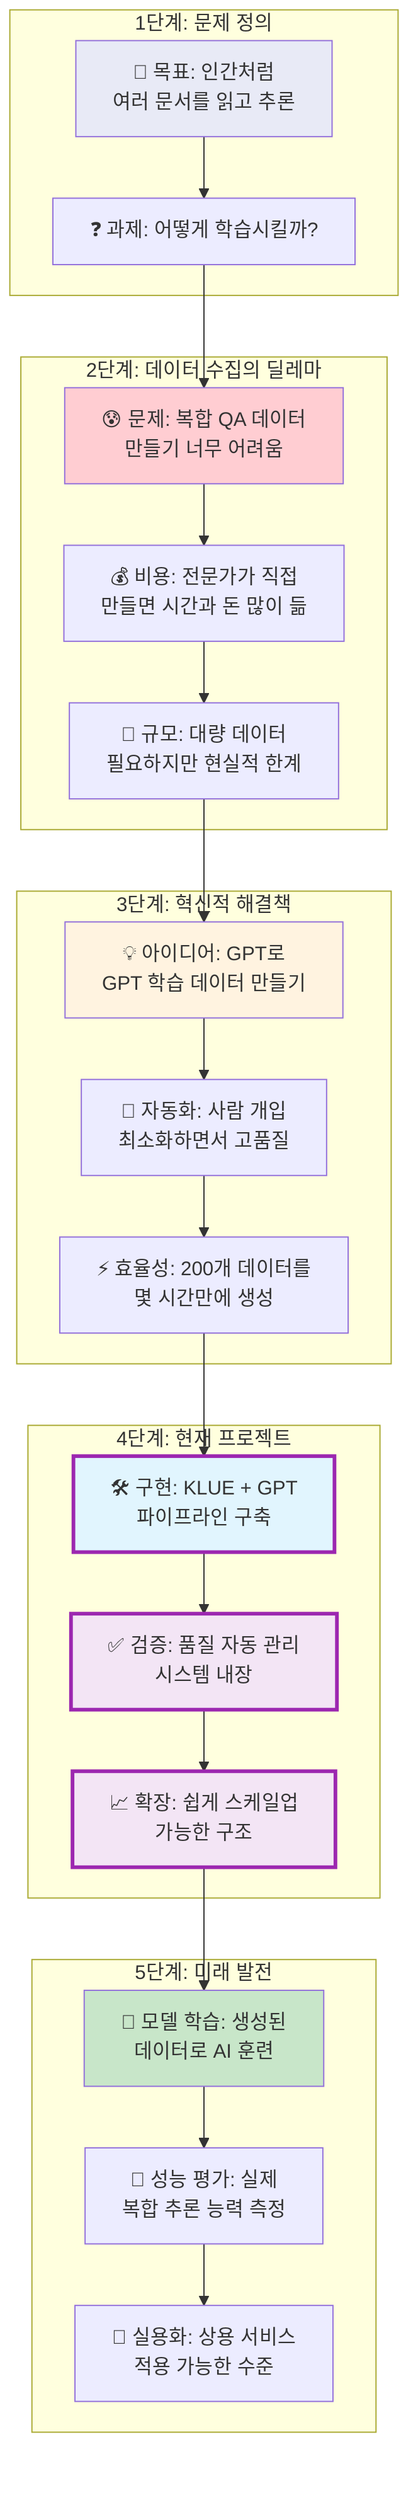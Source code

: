 flowchart TD
    subgraph "1단계: 문제 정의"
        A1[🎯 목표: 인간처럼<br/>여러 문서를 읽고 추론]
        A2[❓ 과제: 어떻게 학습시킬까?]
    end
    
    subgraph "2단계: 데이터 수집의 딜레마"
        B1[😰 문제: 복합 QA 데이터<br/>만들기 너무 어려움]
        B2[💰 비용: 전문가가 직접<br/>만들면 시간과 돈 많이 듦]
        B3[📏 규모: 대량 데이터<br/>필요하지만 현실적 한계]
    end
    
    subgraph "3단계: 혁신적 해결책"
        C1[💡 아이디어: GPT로<br/>GPT 학습 데이터 만들기]
        C2[🔄 자동화: 사람 개입<br/>최소화하면서 고품질]
        C3[⚡ 효율성: 200개 데이터를<br/>몇 시간만에 생성]
    end
    
    subgraph "4단계: 현재 프로젝트"
        D1[🛠️ 구현: KLUE + GPT<br/>파이프라인 구축]
        D2[✅ 검증: 품질 자동 관리<br/>시스템 내장]
        D3[📈 확장: 쉽게 스케일업<br/>가능한 구조]
    end
    
    subgraph "5단계: 미래 발전"
        E1[🔬 모델 학습: 생성된<br/>데이터로 AI 훈련]
        E2[🧪 성능 평가: 실제<br/>복합 추론 능력 측정]
        E3[🚀 실용화: 상용 서비스<br/>적용 가능한 수준]
    end
    
    A1 --> A2
    A2 --> B1
    B1 --> B2
    B2 --> B3
    B3 --> C1
    C1 --> C2
    C2 --> C3
    C3 --> D1
    D1 --> D2
    D2 --> D3
    D3 --> E1
    E1 --> E2
    E2 --> E3
    
    style A1 fill:#e8eaf6
    style B1 fill:#ffcdd2
    style C1 fill:#fff3e0
    style D1 fill:#e1f5fe
    style E1 fill:#c8e6c9
    
    classDef current fill:#f3e5f5,stroke:#9c27b0,stroke-width:3px
    class D1,D2,D3 current